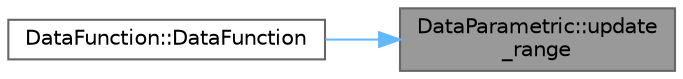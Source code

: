digraph "DataParametric::update_range"
{
 // LATEX_PDF_SIZE
  bgcolor="transparent";
  edge [fontname=Helvetica,fontsize=10,labelfontname=Helvetica,labelfontsize=10];
  node [fontname=Helvetica,fontsize=10,shape=box,height=0.2,width=0.4];
  rankdir="RL";
  Node1 [label="DataParametric::update\l_range",height=0.2,width=0.4,color="gray40", fillcolor="grey60", style="filled", fontcolor="black",tooltip=" "];
  Node1 -> Node2 [dir="back",color="steelblue1",style="solid"];
  Node2 [label="DataFunction::DataFunction",height=0.2,width=0.4,color="grey40", fillcolor="white", style="filled",URL="$class_data_function.html#adf504af1df7e76b340a6558d9a9cb00f",tooltip="Construct a data source from a given function [f(0) .. f(size-1)]."];
}
